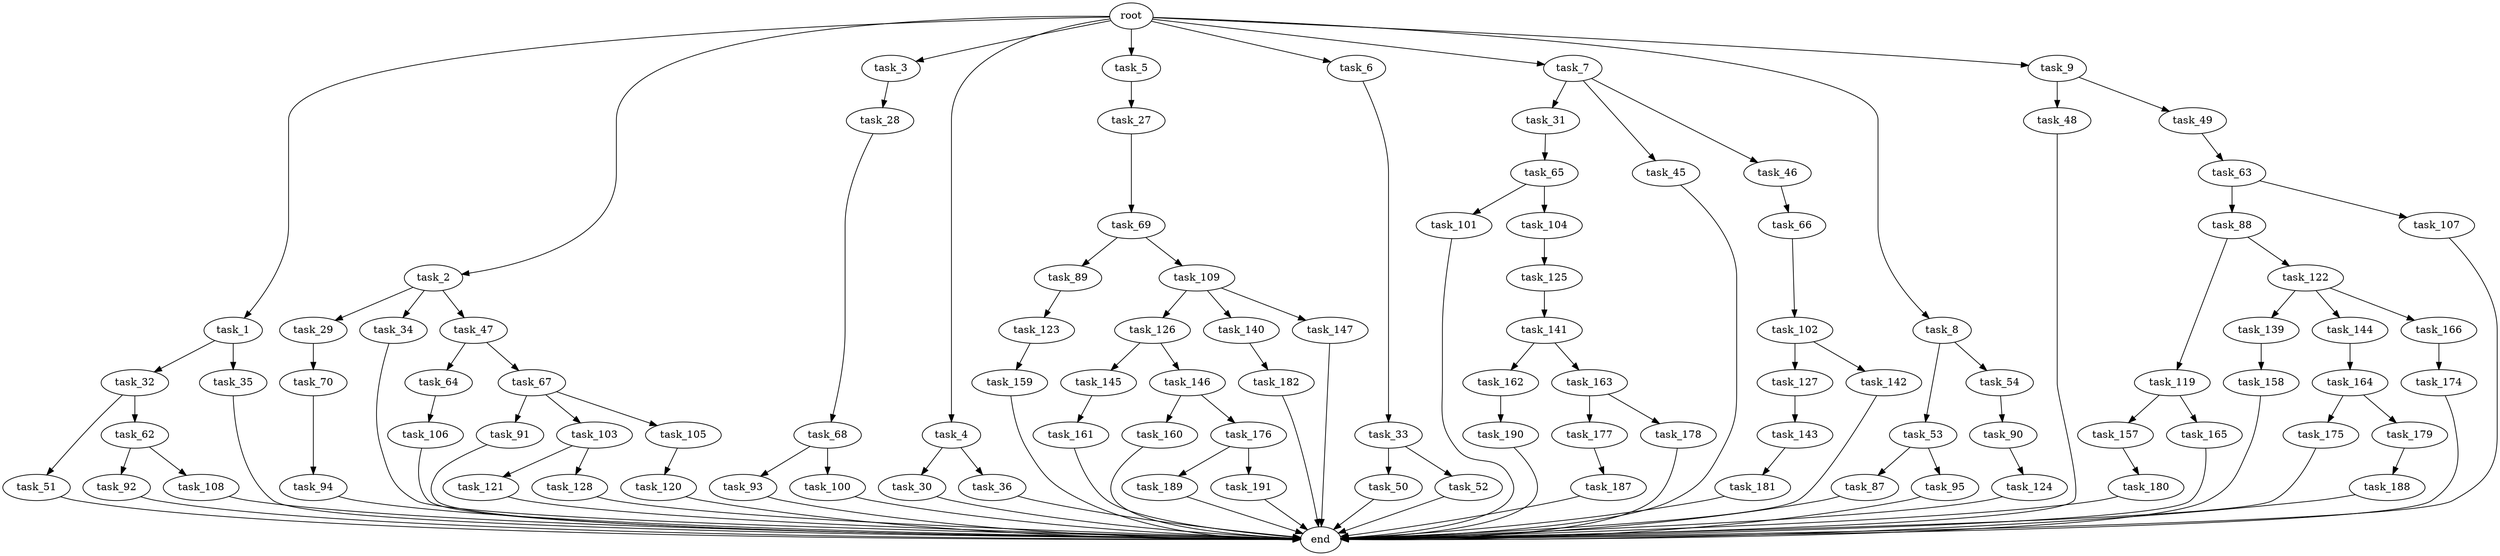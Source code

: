 digraph G {
  root [size="0.000000"];
  task_1 [size="2.048000"];
  task_2 [size="2.048000"];
  task_3 [size="2.048000"];
  task_4 [size="2.048000"];
  task_5 [size="2.048000"];
  task_6 [size="2.048000"];
  task_7 [size="2.048000"];
  task_8 [size="2.048000"];
  task_9 [size="2.048000"];
  task_27 [size="1099511627.776000"];
  task_28 [size="1717986918.400000"];
  task_29 [size="841813590.016000"];
  task_30 [size="1717986918.400000"];
  task_31 [size="1099511627.776000"];
  task_32 [size="841813590.016000"];
  task_33 [size="68719476.736000"];
  task_34 [size="841813590.016000"];
  task_35 [size="841813590.016000"];
  task_36 [size="1717986918.400000"];
  task_45 [size="1099511627.776000"];
  task_46 [size="1099511627.776000"];
  task_47 [size="841813590.016000"];
  task_48 [size="841813590.016000"];
  task_49 [size="841813590.016000"];
  task_50 [size="274877906.944000"];
  task_51 [size="618475290.624000"];
  task_52 [size="274877906.944000"];
  task_53 [size="1717986918.400000"];
  task_54 [size="1717986918.400000"];
  task_62 [size="618475290.624000"];
  task_63 [size="618475290.624000"];
  task_64 [size="154618822.656000"];
  task_65 [size="1099511627.776000"];
  task_66 [size="841813590.016000"];
  task_67 [size="154618822.656000"];
  task_68 [size="1391569403.904000"];
  task_69 [size="1099511627.776000"];
  task_70 [size="1717986918.400000"];
  task_87 [size="274877906.944000"];
  task_88 [size="841813590.016000"];
  task_89 [size="1391569403.904000"];
  task_90 [size="1099511627.776000"];
  task_91 [size="274877906.944000"];
  task_92 [size="274877906.944000"];
  task_93 [size="841813590.016000"];
  task_94 [size="68719476.736000"];
  task_95 [size="274877906.944000"];
  task_100 [size="841813590.016000"];
  task_101 [size="618475290.624000"];
  task_102 [size="68719476.736000"];
  task_103 [size="274877906.944000"];
  task_104 [size="618475290.624000"];
  task_105 [size="274877906.944000"];
  task_106 [size="618475290.624000"];
  task_107 [size="841813590.016000"];
  task_108 [size="274877906.944000"];
  task_109 [size="1391569403.904000"];
  task_119 [size="1391569403.904000"];
  task_120 [size="154618822.656000"];
  task_121 [size="618475290.624000"];
  task_122 [size="1391569403.904000"];
  task_123 [size="1717986918.400000"];
  task_124 [size="154618822.656000"];
  task_125 [size="1099511627.776000"];
  task_126 [size="274877906.944000"];
  task_127 [size="68719476.736000"];
  task_128 [size="618475290.624000"];
  task_139 [size="618475290.624000"];
  task_140 [size="274877906.944000"];
  task_141 [size="618475290.624000"];
  task_142 [size="68719476.736000"];
  task_143 [size="68719476.736000"];
  task_144 [size="618475290.624000"];
  task_145 [size="1391569403.904000"];
  task_146 [size="1391569403.904000"];
  task_147 [size="274877906.944000"];
  task_157 [size="68719476.736000"];
  task_158 [size="841813590.016000"];
  task_159 [size="1099511627.776000"];
  task_160 [size="841813590.016000"];
  task_161 [size="618475290.624000"];
  task_162 [size="68719476.736000"];
  task_163 [size="68719476.736000"];
  task_164 [size="154618822.656000"];
  task_165 [size="68719476.736000"];
  task_166 [size="618475290.624000"];
  task_174 [size="274877906.944000"];
  task_175 [size="274877906.944000"];
  task_176 [size="841813590.016000"];
  task_177 [size="1099511627.776000"];
  task_178 [size="1099511627.776000"];
  task_179 [size="274877906.944000"];
  task_180 [size="841813590.016000"];
  task_181 [size="154618822.656000"];
  task_182 [size="68719476.736000"];
  task_187 [size="429496729.600000"];
  task_188 [size="154618822.656000"];
  task_189 [size="1717986918.400000"];
  task_190 [size="1717986918.400000"];
  task_191 [size="1717986918.400000"];
  end [size="0.000000"];

  root -> task_1 [size="1.000000"];
  root -> task_2 [size="1.000000"];
  root -> task_3 [size="1.000000"];
  root -> task_4 [size="1.000000"];
  root -> task_5 [size="1.000000"];
  root -> task_6 [size="1.000000"];
  root -> task_7 [size="1.000000"];
  root -> task_8 [size="1.000000"];
  root -> task_9 [size="1.000000"];
  task_1 -> task_32 [size="411041792.000000"];
  task_1 -> task_35 [size="411041792.000000"];
  task_2 -> task_29 [size="411041792.000000"];
  task_2 -> task_34 [size="411041792.000000"];
  task_2 -> task_47 [size="411041792.000000"];
  task_3 -> task_28 [size="838860800.000000"];
  task_4 -> task_30 [size="838860800.000000"];
  task_4 -> task_36 [size="838860800.000000"];
  task_5 -> task_27 [size="536870912.000000"];
  task_6 -> task_33 [size="33554432.000000"];
  task_7 -> task_31 [size="536870912.000000"];
  task_7 -> task_45 [size="536870912.000000"];
  task_7 -> task_46 [size="536870912.000000"];
  task_8 -> task_53 [size="838860800.000000"];
  task_8 -> task_54 [size="838860800.000000"];
  task_9 -> task_48 [size="411041792.000000"];
  task_9 -> task_49 [size="411041792.000000"];
  task_27 -> task_69 [size="536870912.000000"];
  task_28 -> task_68 [size="679477248.000000"];
  task_29 -> task_70 [size="838860800.000000"];
  task_30 -> end [size="1.000000"];
  task_31 -> task_65 [size="536870912.000000"];
  task_32 -> task_51 [size="301989888.000000"];
  task_32 -> task_62 [size="301989888.000000"];
  task_33 -> task_50 [size="134217728.000000"];
  task_33 -> task_52 [size="134217728.000000"];
  task_34 -> end [size="1.000000"];
  task_35 -> end [size="1.000000"];
  task_36 -> end [size="1.000000"];
  task_45 -> end [size="1.000000"];
  task_46 -> task_66 [size="411041792.000000"];
  task_47 -> task_64 [size="75497472.000000"];
  task_47 -> task_67 [size="75497472.000000"];
  task_48 -> end [size="1.000000"];
  task_49 -> task_63 [size="301989888.000000"];
  task_50 -> end [size="1.000000"];
  task_51 -> end [size="1.000000"];
  task_52 -> end [size="1.000000"];
  task_53 -> task_87 [size="134217728.000000"];
  task_53 -> task_95 [size="134217728.000000"];
  task_54 -> task_90 [size="536870912.000000"];
  task_62 -> task_92 [size="134217728.000000"];
  task_62 -> task_108 [size="134217728.000000"];
  task_63 -> task_88 [size="411041792.000000"];
  task_63 -> task_107 [size="411041792.000000"];
  task_64 -> task_106 [size="301989888.000000"];
  task_65 -> task_101 [size="301989888.000000"];
  task_65 -> task_104 [size="301989888.000000"];
  task_66 -> task_102 [size="33554432.000000"];
  task_67 -> task_91 [size="134217728.000000"];
  task_67 -> task_103 [size="134217728.000000"];
  task_67 -> task_105 [size="134217728.000000"];
  task_68 -> task_93 [size="411041792.000000"];
  task_68 -> task_100 [size="411041792.000000"];
  task_69 -> task_89 [size="679477248.000000"];
  task_69 -> task_109 [size="679477248.000000"];
  task_70 -> task_94 [size="33554432.000000"];
  task_87 -> end [size="1.000000"];
  task_88 -> task_119 [size="679477248.000000"];
  task_88 -> task_122 [size="679477248.000000"];
  task_89 -> task_123 [size="838860800.000000"];
  task_90 -> task_124 [size="75497472.000000"];
  task_91 -> end [size="1.000000"];
  task_92 -> end [size="1.000000"];
  task_93 -> end [size="1.000000"];
  task_94 -> end [size="1.000000"];
  task_95 -> end [size="1.000000"];
  task_100 -> end [size="1.000000"];
  task_101 -> end [size="1.000000"];
  task_102 -> task_127 [size="33554432.000000"];
  task_102 -> task_142 [size="33554432.000000"];
  task_103 -> task_121 [size="301989888.000000"];
  task_103 -> task_128 [size="301989888.000000"];
  task_104 -> task_125 [size="536870912.000000"];
  task_105 -> task_120 [size="75497472.000000"];
  task_106 -> end [size="1.000000"];
  task_107 -> end [size="1.000000"];
  task_108 -> end [size="1.000000"];
  task_109 -> task_126 [size="134217728.000000"];
  task_109 -> task_140 [size="134217728.000000"];
  task_109 -> task_147 [size="134217728.000000"];
  task_119 -> task_157 [size="33554432.000000"];
  task_119 -> task_165 [size="33554432.000000"];
  task_120 -> end [size="1.000000"];
  task_121 -> end [size="1.000000"];
  task_122 -> task_139 [size="301989888.000000"];
  task_122 -> task_144 [size="301989888.000000"];
  task_122 -> task_166 [size="301989888.000000"];
  task_123 -> task_159 [size="536870912.000000"];
  task_124 -> end [size="1.000000"];
  task_125 -> task_141 [size="301989888.000000"];
  task_126 -> task_145 [size="679477248.000000"];
  task_126 -> task_146 [size="679477248.000000"];
  task_127 -> task_143 [size="33554432.000000"];
  task_128 -> end [size="1.000000"];
  task_139 -> task_158 [size="411041792.000000"];
  task_140 -> task_182 [size="33554432.000000"];
  task_141 -> task_162 [size="33554432.000000"];
  task_141 -> task_163 [size="33554432.000000"];
  task_142 -> end [size="1.000000"];
  task_143 -> task_181 [size="75497472.000000"];
  task_144 -> task_164 [size="75497472.000000"];
  task_145 -> task_161 [size="301989888.000000"];
  task_146 -> task_160 [size="411041792.000000"];
  task_146 -> task_176 [size="411041792.000000"];
  task_147 -> end [size="1.000000"];
  task_157 -> task_180 [size="411041792.000000"];
  task_158 -> end [size="1.000000"];
  task_159 -> end [size="1.000000"];
  task_160 -> end [size="1.000000"];
  task_161 -> end [size="1.000000"];
  task_162 -> task_190 [size="838860800.000000"];
  task_163 -> task_177 [size="536870912.000000"];
  task_163 -> task_178 [size="536870912.000000"];
  task_164 -> task_175 [size="134217728.000000"];
  task_164 -> task_179 [size="134217728.000000"];
  task_165 -> end [size="1.000000"];
  task_166 -> task_174 [size="134217728.000000"];
  task_174 -> end [size="1.000000"];
  task_175 -> end [size="1.000000"];
  task_176 -> task_189 [size="838860800.000000"];
  task_176 -> task_191 [size="838860800.000000"];
  task_177 -> task_187 [size="209715200.000000"];
  task_178 -> end [size="1.000000"];
  task_179 -> task_188 [size="75497472.000000"];
  task_180 -> end [size="1.000000"];
  task_181 -> end [size="1.000000"];
  task_182 -> end [size="1.000000"];
  task_187 -> end [size="1.000000"];
  task_188 -> end [size="1.000000"];
  task_189 -> end [size="1.000000"];
  task_190 -> end [size="1.000000"];
  task_191 -> end [size="1.000000"];
}
